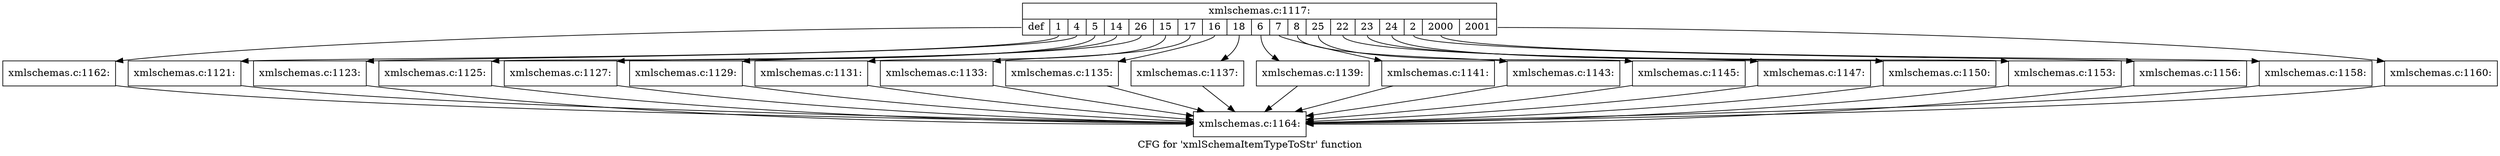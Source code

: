 digraph "CFG for 'xmlSchemaItemTypeToStr' function" {
	label="CFG for 'xmlSchemaItemTypeToStr' function";

	Node0x4b3c730 [shape=record,label="{xmlschemas.c:1117:|{<s0>def|<s1>1|<s2>4|<s3>5|<s4>14|<s5>26|<s6>15|<s7>17|<s8>16|<s9>18|<s10>6|<s11>7|<s12>8|<s13>25|<s14>22|<s15>23|<s16>24|<s17>2|<s18>2000|<s19>2001}}"];
	Node0x4b3c730:s0 -> Node0x4b3d080;
	Node0x4b3c730:s1 -> Node0x4b3ee80;
	Node0x4b3c730:s2 -> Node0x4b3ef00;
	Node0x4b3c730:s3 -> Node0x4b3fad0;
	Node0x4b3c730:s4 -> Node0x4b3fc60;
	Node0x4b3c730:s5 -> Node0x4b3ffc0;
	Node0x4b3c730:s6 -> Node0x4b40320;
	Node0x4b3c730:s7 -> Node0x4b40680;
	Node0x4b3c730:s8 -> Node0x4b409e0;
	Node0x4b3c730:s9 -> Node0x4b40d50;
	Node0x4b3c730:s10 -> Node0x4b410b0;
	Node0x4b3c730:s11 -> Node0x4b41410;
	Node0x4b3c730:s12 -> Node0x4b41ba0;
	Node0x4b3c730:s13 -> Node0x4b41f00;
	Node0x4b3c730:s14 -> Node0x4b42260;
	Node0x4b3c730:s15 -> Node0x4b425d0;
	Node0x4b3c730:s16 -> Node0x460cf80;
	Node0x4b3c730:s17 -> Node0x4b42ed0;
	Node0x4b3c730:s18 -> Node0x4b43230;
	Node0x4b3c730:s19 -> Node0x460cbf0;
	Node0x4b3ee80 [shape=record,label="{xmlschemas.c:1121:}"];
	Node0x4b3ee80 -> Node0x4b3cdc0;
	Node0x4b3ef00 [shape=record,label="{xmlschemas.c:1123:}"];
	Node0x4b3ef00 -> Node0x4b3cdc0;
	Node0x4b3fad0 [shape=record,label="{xmlschemas.c:1125:}"];
	Node0x4b3fad0 -> Node0x4b3cdc0;
	Node0x4b3fc60 [shape=record,label="{xmlschemas.c:1127:}"];
	Node0x4b3fc60 -> Node0x4b3cdc0;
	Node0x4b3ffc0 [shape=record,label="{xmlschemas.c:1129:}"];
	Node0x4b3ffc0 -> Node0x4b3cdc0;
	Node0x4b40320 [shape=record,label="{xmlschemas.c:1131:}"];
	Node0x4b40320 -> Node0x4b3cdc0;
	Node0x4b40680 [shape=record,label="{xmlschemas.c:1133:}"];
	Node0x4b40680 -> Node0x4b3cdc0;
	Node0x4b409e0 [shape=record,label="{xmlschemas.c:1135:}"];
	Node0x4b409e0 -> Node0x4b3cdc0;
	Node0x4b40d50 [shape=record,label="{xmlschemas.c:1137:}"];
	Node0x4b40d50 -> Node0x4b3cdc0;
	Node0x4b410b0 [shape=record,label="{xmlschemas.c:1139:}"];
	Node0x4b410b0 -> Node0x4b3cdc0;
	Node0x4b41410 [shape=record,label="{xmlschemas.c:1141:}"];
	Node0x4b41410 -> Node0x4b3cdc0;
	Node0x4b41ba0 [shape=record,label="{xmlschemas.c:1143:}"];
	Node0x4b41ba0 -> Node0x4b3cdc0;
	Node0x4b41f00 [shape=record,label="{xmlschemas.c:1145:}"];
	Node0x4b41f00 -> Node0x4b3cdc0;
	Node0x4b42260 [shape=record,label="{xmlschemas.c:1147:}"];
	Node0x4b42260 -> Node0x4b3cdc0;
	Node0x4b425d0 [shape=record,label="{xmlschemas.c:1150:}"];
	Node0x4b425d0 -> Node0x4b3cdc0;
	Node0x460cf80 [shape=record,label="{xmlschemas.c:1153:}"];
	Node0x460cf80 -> Node0x4b3cdc0;
	Node0x4b42ed0 [shape=record,label="{xmlschemas.c:1156:}"];
	Node0x4b42ed0 -> Node0x4b3cdc0;
	Node0x4b43230 [shape=record,label="{xmlschemas.c:1158:}"];
	Node0x4b43230 -> Node0x4b3cdc0;
	Node0x460cbf0 [shape=record,label="{xmlschemas.c:1160:}"];
	Node0x460cbf0 -> Node0x4b3cdc0;
	Node0x4b3d080 [shape=record,label="{xmlschemas.c:1162:}"];
	Node0x4b3d080 -> Node0x4b3cdc0;
	Node0x4b3cdc0 [shape=record,label="{xmlschemas.c:1164:}"];
}
